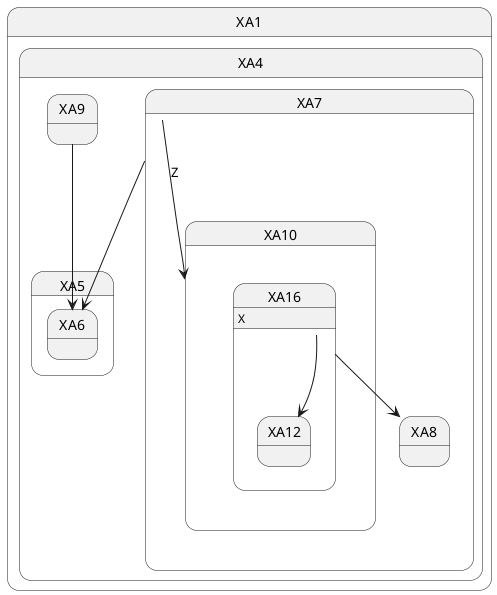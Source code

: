 {
  "sha1": "3pnuhn9gjfkxgdl5nhx1hjn3cnus9m4",
  "insertion": {
    "when": "2024-05-30T20:48:20.326Z",
    "user": "plantuml@gmail.com"
  }
}
@startuml
state XA1 {
	 state XA4 {
		 state XA5 {
			 state XA6
		 }
		 state XA7 {
			  XA7 --> XA10 : Z
			  XA7 --> XA6
			 state XA8
		 }
		 state XA9 {
			XA9 --> XA6
			state XA10 {
				state XA16 {
					 XA16 --> XA12
					 XA16 : X
					 XA16 --> XA8
				}
			}
		}
	}
}
@enduml 
